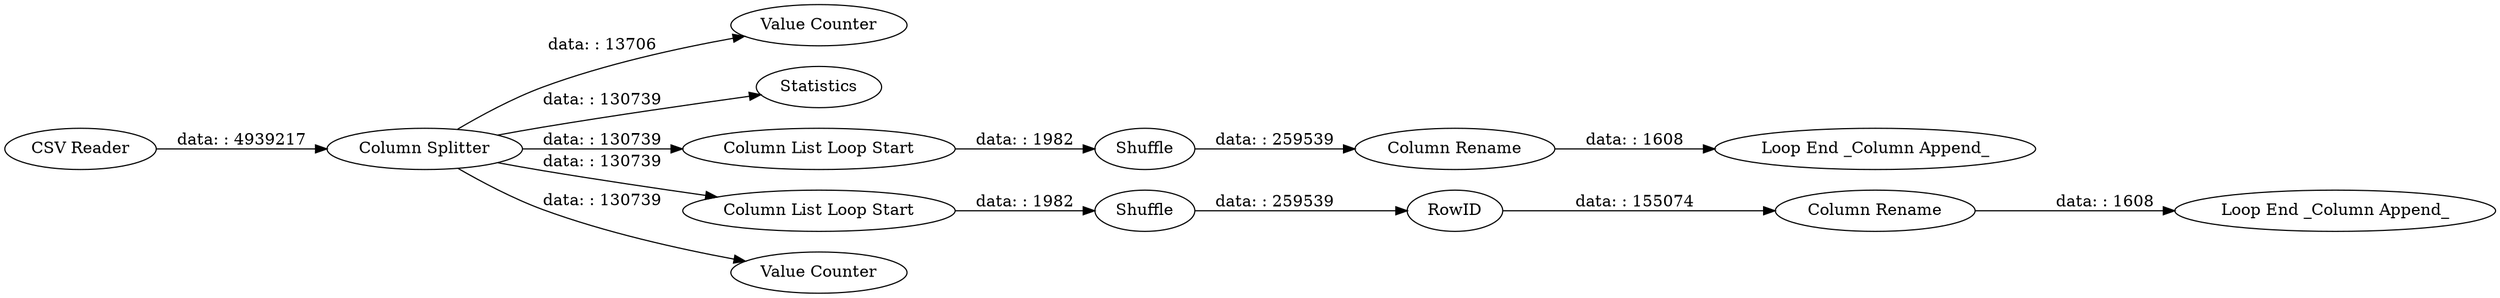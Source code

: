 digraph {
	"-6885785131444441996_3" [label="Value Counter"]
	"-6885785131444441996_2" [label="Column Splitter"]
	"-6885785131444441996_4" [label=Statistics]
	"-6885785131444441996_9" [label="Column Rename"]
	"-6885785131444441996_7" [label="Loop End _Column Append_"]
	"-6885785131444441996_13" [label="Column Rename"]
	"-6885785131444441996_14" [label="Loop End _Column Append_"]
	"-6885785131444441996_11" [label="Column List Loop Start"]
	"-6885785131444441996_8" [label=Shuffle]
	"-6885785131444441996_6" [label="Column List Loop Start"]
	"-6885785131444441996_1" [label="CSV Reader"]
	"-6885785131444441996_5" [label="Value Counter"]
	"-6885785131444441996_10" [label=RowID]
	"-6885785131444441996_12" [label=Shuffle]
	"-6885785131444441996_8" -> "-6885785131444441996_10" [label="data: : 259539"]
	"-6885785131444441996_2" -> "-6885785131444441996_5" [label="data: : 130739"]
	"-6885785131444441996_13" -> "-6885785131444441996_14" [label="data: : 1608"]
	"-6885785131444441996_2" -> "-6885785131444441996_11" [label="data: : 130739"]
	"-6885785131444441996_6" -> "-6885785131444441996_8" [label="data: : 1982"]
	"-6885785131444441996_12" -> "-6885785131444441996_13" [label="data: : 259539"]
	"-6885785131444441996_2" -> "-6885785131444441996_6" [label="data: : 130739"]
	"-6885785131444441996_1" -> "-6885785131444441996_2" [label="data: : 4939217"]
	"-6885785131444441996_2" -> "-6885785131444441996_3" [label="data: : 13706"]
	"-6885785131444441996_10" -> "-6885785131444441996_9" [label="data: : 155074"]
	"-6885785131444441996_11" -> "-6885785131444441996_12" [label="data: : 1982"]
	"-6885785131444441996_2" -> "-6885785131444441996_4" [label="data: : 130739"]
	"-6885785131444441996_9" -> "-6885785131444441996_7" [label="data: : 1608"]
	rankdir=LR
}
